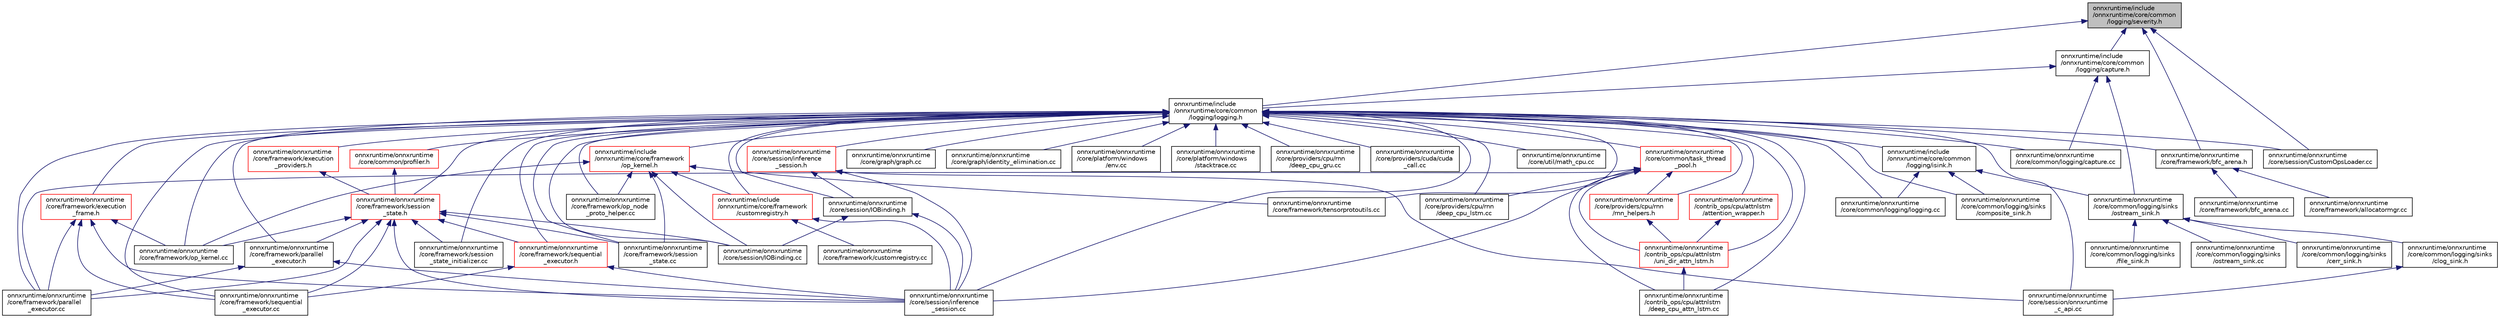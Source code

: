 digraph "onnxruntime/include/onnxruntime/core/common/logging/severity.h"
{
  edge [fontname="Helvetica",fontsize="10",labelfontname="Helvetica",labelfontsize="10"];
  node [fontname="Helvetica",fontsize="10",shape=record];
  Node1 [label="onnxruntime/include\l/onnxruntime/core/common\l/logging/severity.h",height=0.2,width=0.4,color="black", fillcolor="grey75", style="filled", fontcolor="black"];
  Node1 -> Node2 [dir="back",color="midnightblue",fontsize="10",style="solid",fontname="Helvetica"];
  Node2 [label="onnxruntime/include\l/onnxruntime/core/common\l/logging/capture.h",height=0.2,width=0.4,color="black", fillcolor="white", style="filled",URL="$capture_8h.html"];
  Node2 -> Node3 [dir="back",color="midnightblue",fontsize="10",style="solid",fontname="Helvetica"];
  Node3 [label="onnxruntime/include\l/onnxruntime/core/common\l/logging/logging.h",height=0.2,width=0.4,color="black", fillcolor="white", style="filled",URL="$logging_8h.html"];
  Node3 -> Node4 [dir="back",color="midnightblue",fontsize="10",style="solid",fontname="Helvetica"];
  Node4 [label="onnxruntime/include\l/onnxruntime/core/common\l/logging/isink.h",height=0.2,width=0.4,color="black", fillcolor="white", style="filled",URL="$isink_8h.html"];
  Node4 -> Node5 [dir="back",color="midnightblue",fontsize="10",style="solid",fontname="Helvetica"];
  Node5 [label="onnxruntime/onnxruntime\l/core/common/logging/logging.cc",height=0.2,width=0.4,color="black", fillcolor="white", style="filled",URL="$logging_8cc.html"];
  Node4 -> Node6 [dir="back",color="midnightblue",fontsize="10",style="solid",fontname="Helvetica"];
  Node6 [label="onnxruntime/onnxruntime\l/core/common/logging/sinks\l/composite_sink.h",height=0.2,width=0.4,color="black", fillcolor="white", style="filled",URL="$composite__sink_8h.html"];
  Node4 -> Node7 [dir="back",color="midnightblue",fontsize="10",style="solid",fontname="Helvetica"];
  Node7 [label="onnxruntime/onnxruntime\l/core/common/logging/sinks\l/ostream_sink.h",height=0.2,width=0.4,color="black", fillcolor="white", style="filled",URL="$ostream__sink_8h.html"];
  Node7 -> Node8 [dir="back",color="midnightblue",fontsize="10",style="solid",fontname="Helvetica"];
  Node8 [label="onnxruntime/onnxruntime\l/core/common/logging/sinks\l/cerr_sink.h",height=0.2,width=0.4,color="black", fillcolor="white", style="filled",URL="$cerr__sink_8h.html"];
  Node7 -> Node9 [dir="back",color="midnightblue",fontsize="10",style="solid",fontname="Helvetica"];
  Node9 [label="onnxruntime/onnxruntime\l/core/common/logging/sinks\l/clog_sink.h",height=0.2,width=0.4,color="black", fillcolor="white", style="filled",URL="$clog__sink_8h.html"];
  Node9 -> Node10 [dir="back",color="midnightblue",fontsize="10",style="solid",fontname="Helvetica"];
  Node10 [label="onnxruntime/onnxruntime\l/core/session/onnxruntime\l_c_api.cc",height=0.2,width=0.4,color="black", fillcolor="white", style="filled",URL="$onnxruntime__c__api_8cc.html"];
  Node7 -> Node11 [dir="back",color="midnightblue",fontsize="10",style="solid",fontname="Helvetica"];
  Node11 [label="onnxruntime/onnxruntime\l/core/common/logging/sinks\l/file_sink.h",height=0.2,width=0.4,color="black", fillcolor="white", style="filled",URL="$file__sink_8h.html"];
  Node7 -> Node12 [dir="back",color="midnightblue",fontsize="10",style="solid",fontname="Helvetica"];
  Node12 [label="onnxruntime/onnxruntime\l/core/common/logging/sinks\l/ostream_sink.cc",height=0.2,width=0.4,color="black", fillcolor="white", style="filled",URL="$ostream__sink_8cc.html"];
  Node3 -> Node13 [dir="back",color="midnightblue",fontsize="10",style="solid",fontname="Helvetica"];
  Node13 [label="onnxruntime/include\l/onnxruntime/core/framework\l/customregistry.h",height=0.2,width=0.4,color="red", fillcolor="white", style="filled",URL="$customregistry_8h.html"];
  Node13 -> Node14 [dir="back",color="midnightblue",fontsize="10",style="solid",fontname="Helvetica"];
  Node14 [label="onnxruntime/onnxruntime\l/core/framework/customregistry.cc",height=0.2,width=0.4,color="black", fillcolor="white", style="filled",URL="$customregistry_8cc.html"];
  Node13 -> Node18 [dir="back",color="midnightblue",fontsize="10",style="solid",fontname="Helvetica"];
  Node18 [label="onnxruntime/onnxruntime\l/core/session/inference\l_session.cc",height=0.2,width=0.4,color="black", fillcolor="white", style="filled",URL="$inference__session_8cc.html"];
  Node3 -> Node19 [dir="back",color="midnightblue",fontsize="10",style="solid",fontname="Helvetica"];
  Node19 [label="onnxruntime/include\l/onnxruntime/core/framework\l/op_kernel.h",height=0.2,width=0.4,color="red", fillcolor="white", style="filled",URL="$op__kernel_8h.html"];
  Node19 -> Node13 [dir="back",color="midnightblue",fontsize="10",style="solid",fontname="Helvetica"];
  Node19 -> Node48 [dir="back",color="midnightblue",fontsize="10",style="solid",fontname="Helvetica"];
  Node48 [label="onnxruntime/onnxruntime\l/core/framework/op_kernel.cc",height=0.2,width=0.4,color="black", fillcolor="white", style="filled",URL="$op__kernel_8cc.html"];
  Node19 -> Node56 [dir="back",color="midnightblue",fontsize="10",style="solid",fontname="Helvetica"];
  Node56 [label="onnxruntime/onnxruntime\l/core/framework/op_node\l_proto_helper.cc",height=0.2,width=0.4,color="black", fillcolor="white", style="filled",URL="$op__node__proto__helper_8cc.html"];
  Node19 -> Node57 [dir="back",color="midnightblue",fontsize="10",style="solid",fontname="Helvetica"];
  Node57 [label="onnxruntime/onnxruntime\l/core/framework/session\l_state.cc",height=0.2,width=0.4,color="black", fillcolor="white", style="filled",URL="$session__state_8cc.html"];
  Node19 -> Node58 [dir="back",color="midnightblue",fontsize="10",style="solid",fontname="Helvetica"];
  Node58 [label="onnxruntime/onnxruntime\l/core/framework/tensorprotoutils.cc",height=0.2,width=0.4,color="black", fillcolor="white", style="filled",URL="$tensorprotoutils_8cc.html"];
  Node19 -> Node276 [dir="back",color="midnightblue",fontsize="10",style="solid",fontname="Helvetica"];
  Node276 [label="onnxruntime/onnxruntime\l/core/session/IOBinding.cc",height=0.2,width=0.4,color="black", fillcolor="white", style="filled",URL="$IOBinding_8cc.html"];
  Node3 -> Node277 [dir="back",color="midnightblue",fontsize="10",style="solid",fontname="Helvetica"];
  Node277 [label="onnxruntime/onnxruntime\l/contrib_ops/cpu/attnlstm\l/attention_wrapper.h",height=0.2,width=0.4,color="red", fillcolor="white", style="filled",URL="$attention__wrapper_8h.html"];
  Node277 -> Node279 [dir="back",color="midnightblue",fontsize="10",style="solid",fontname="Helvetica"];
  Node279 [label="onnxruntime/onnxruntime\l/contrib_ops/cpu/attnlstm\l/uni_dir_attn_lstm.h",height=0.2,width=0.4,color="red", fillcolor="white", style="filled",URL="$uni__dir__attn__lstm_8h.html"];
  Node279 -> Node32 [dir="back",color="midnightblue",fontsize="10",style="solid",fontname="Helvetica"];
  Node32 [label="onnxruntime/onnxruntime\l/contrib_ops/cpu/attnlstm\l/deep_cpu_attn_lstm.cc",height=0.2,width=0.4,color="black", fillcolor="white", style="filled",URL="$deep__cpu__attn__lstm_8cc.html"];
  Node3 -> Node279 [dir="back",color="midnightblue",fontsize="10",style="solid",fontname="Helvetica"];
  Node3 -> Node32 [dir="back",color="midnightblue",fontsize="10",style="solid",fontname="Helvetica"];
  Node3 -> Node281 [dir="back",color="midnightblue",fontsize="10",style="solid",fontname="Helvetica"];
  Node281 [label="onnxruntime/onnxruntime\l/core/common/logging/capture.cc",height=0.2,width=0.4,color="black", fillcolor="white", style="filled",URL="$capture_8cc.html"];
  Node3 -> Node5 [dir="back",color="midnightblue",fontsize="10",style="solid",fontname="Helvetica"];
  Node3 -> Node6 [dir="back",color="midnightblue",fontsize="10",style="solid",fontname="Helvetica"];
  Node3 -> Node282 [dir="back",color="midnightblue",fontsize="10",style="solid",fontname="Helvetica"];
  Node282 [label="onnxruntime/onnxruntime\l/core/common/profiler.h",height=0.2,width=0.4,color="red", fillcolor="white", style="filled",URL="$profiler_8h.html"];
  Node282 -> Node284 [dir="back",color="midnightblue",fontsize="10",style="solid",fontname="Helvetica"];
  Node284 [label="onnxruntime/onnxruntime\l/core/framework/session\l_state.h",height=0.2,width=0.4,color="red", fillcolor="white", style="filled",URL="$session__state_8h.html"];
  Node284 -> Node48 [dir="back",color="midnightblue",fontsize="10",style="solid",fontname="Helvetica"];
  Node284 -> Node50 [dir="back",color="midnightblue",fontsize="10",style="solid",fontname="Helvetica"];
  Node50 [label="onnxruntime/onnxruntime\l/core/framework/parallel\l_executor.cc",height=0.2,width=0.4,color="black", fillcolor="white", style="filled",URL="$parallel__executor_8cc.html"];
  Node284 -> Node285 [dir="back",color="midnightblue",fontsize="10",style="solid",fontname="Helvetica"];
  Node285 [label="onnxruntime/onnxruntime\l/core/framework/parallel\l_executor.h",height=0.2,width=0.4,color="black", fillcolor="white", style="filled",URL="$parallel__executor_8h.html"];
  Node285 -> Node50 [dir="back",color="midnightblue",fontsize="10",style="solid",fontname="Helvetica"];
  Node285 -> Node18 [dir="back",color="midnightblue",fontsize="10",style="solid",fontname="Helvetica"];
  Node284 -> Node51 [dir="back",color="midnightblue",fontsize="10",style="solid",fontname="Helvetica"];
  Node51 [label="onnxruntime/onnxruntime\l/core/framework/sequential\l_executor.cc",height=0.2,width=0.4,color="black", fillcolor="white", style="filled",URL="$sequential__executor_8cc.html"];
  Node284 -> Node286 [dir="back",color="midnightblue",fontsize="10",style="solid",fontname="Helvetica"];
  Node286 [label="onnxruntime/onnxruntime\l/core/framework/sequential\l_executor.h",height=0.2,width=0.4,color="red", fillcolor="white", style="filled",URL="$sequential__executor_8h.html"];
  Node286 -> Node51 [dir="back",color="midnightblue",fontsize="10",style="solid",fontname="Helvetica"];
  Node286 -> Node18 [dir="back",color="midnightblue",fontsize="10",style="solid",fontname="Helvetica"];
  Node284 -> Node57 [dir="back",color="midnightblue",fontsize="10",style="solid",fontname="Helvetica"];
  Node284 -> Node43 [dir="back",color="midnightblue",fontsize="10",style="solid",fontname="Helvetica"];
  Node43 [label="onnxruntime/onnxruntime\l/core/framework/session\l_state_initializer.cc",height=0.2,width=0.4,color="black", fillcolor="white", style="filled",URL="$session__state__initializer_8cc.html"];
  Node284 -> Node18 [dir="back",color="midnightblue",fontsize="10",style="solid",fontname="Helvetica"];
  Node284 -> Node276 [dir="back",color="midnightblue",fontsize="10",style="solid",fontname="Helvetica"];
  Node3 -> Node287 [dir="back",color="midnightblue",fontsize="10",style="solid",fontname="Helvetica"];
  Node287 [label="onnxruntime/onnxruntime\l/core/common/task_thread\l_pool.h",height=0.2,width=0.4,color="red", fillcolor="white", style="filled",URL="$task__thread__pool_8h.html"];
  Node287 -> Node279 [dir="back",color="midnightblue",fontsize="10",style="solid",fontname="Helvetica"];
  Node287 -> Node32 [dir="back",color="midnightblue",fontsize="10",style="solid",fontname="Helvetica"];
  Node287 -> Node50 [dir="back",color="midnightblue",fontsize="10",style="solid",fontname="Helvetica"];
  Node287 -> Node164 [dir="back",color="midnightblue",fontsize="10",style="solid",fontname="Helvetica"];
  Node164 [label="onnxruntime/onnxruntime\l/core/providers/cpu/rnn\l/deep_cpu_lstm.cc",height=0.2,width=0.4,color="black", fillcolor="white", style="filled",URL="$deep__cpu__lstm_8cc.html"];
  Node287 -> Node288 [dir="back",color="midnightblue",fontsize="10",style="solid",fontname="Helvetica"];
  Node288 [label="onnxruntime/onnxruntime\l/core/providers/cpu/rnn\l/rnn_helpers.h",height=0.2,width=0.4,color="red", fillcolor="white", style="filled",URL="$rnn__helpers_8h.html"];
  Node288 -> Node279 [dir="back",color="midnightblue",fontsize="10",style="solid",fontname="Helvetica"];
  Node287 -> Node18 [dir="back",color="midnightblue",fontsize="10",style="solid",fontname="Helvetica"];
  Node3 -> Node291 [dir="back",color="midnightblue",fontsize="10",style="solid",fontname="Helvetica"];
  Node291 [label="onnxruntime/onnxruntime\l/core/framework/bfc_arena.h",height=0.2,width=0.4,color="black", fillcolor="white", style="filled",URL="$bfc__arena_8h.html"];
  Node291 -> Node292 [dir="back",color="midnightblue",fontsize="10",style="solid",fontname="Helvetica"];
  Node292 [label="onnxruntime/onnxruntime\l/core/framework/allocatormgr.cc",height=0.2,width=0.4,color="black", fillcolor="white", style="filled",URL="$allocatormgr_8cc.html"];
  Node291 -> Node293 [dir="back",color="midnightblue",fontsize="10",style="solid",fontname="Helvetica"];
  Node293 [label="onnxruntime/onnxruntime\l/core/framework/bfc_arena.cc",height=0.2,width=0.4,color="black", fillcolor="white", style="filled",URL="$bfc__arena_8cc.html"];
  Node3 -> Node294 [dir="back",color="midnightblue",fontsize="10",style="solid",fontname="Helvetica"];
  Node294 [label="onnxruntime/onnxruntime\l/core/framework/execution\l_frame.h",height=0.2,width=0.4,color="red", fillcolor="white", style="filled",URL="$execution__frame_8h.html"];
  Node294 -> Node48 [dir="back",color="midnightblue",fontsize="10",style="solid",fontname="Helvetica"];
  Node294 -> Node50 [dir="back",color="midnightblue",fontsize="10",style="solid",fontname="Helvetica"];
  Node294 -> Node51 [dir="back",color="midnightblue",fontsize="10",style="solid",fontname="Helvetica"];
  Node294 -> Node18 [dir="back",color="midnightblue",fontsize="10",style="solid",fontname="Helvetica"];
  Node3 -> Node295 [dir="back",color="midnightblue",fontsize="10",style="solid",fontname="Helvetica"];
  Node295 [label="onnxruntime/onnxruntime\l/core/framework/execution\l_providers.h",height=0.2,width=0.4,color="red", fillcolor="white", style="filled",URL="$execution__providers_8h.html"];
  Node295 -> Node284 [dir="back",color="midnightblue",fontsize="10",style="solid",fontname="Helvetica"];
  Node3 -> Node48 [dir="back",color="midnightblue",fontsize="10",style="solid",fontname="Helvetica"];
  Node3 -> Node56 [dir="back",color="midnightblue",fontsize="10",style="solid",fontname="Helvetica"];
  Node3 -> Node50 [dir="back",color="midnightblue",fontsize="10",style="solid",fontname="Helvetica"];
  Node3 -> Node285 [dir="back",color="midnightblue",fontsize="10",style="solid",fontname="Helvetica"];
  Node3 -> Node51 [dir="back",color="midnightblue",fontsize="10",style="solid",fontname="Helvetica"];
  Node3 -> Node286 [dir="back",color="midnightblue",fontsize="10",style="solid",fontname="Helvetica"];
  Node3 -> Node57 [dir="back",color="midnightblue",fontsize="10",style="solid",fontname="Helvetica"];
  Node3 -> Node284 [dir="back",color="midnightblue",fontsize="10",style="solid",fontname="Helvetica"];
  Node3 -> Node43 [dir="back",color="midnightblue",fontsize="10",style="solid",fontname="Helvetica"];
  Node3 -> Node58 [dir="back",color="midnightblue",fontsize="10",style="solid",fontname="Helvetica"];
  Node3 -> Node296 [dir="back",color="midnightblue",fontsize="10",style="solid",fontname="Helvetica"];
  Node296 [label="onnxruntime/onnxruntime\l/core/graph/graph.cc",height=0.2,width=0.4,color="black", fillcolor="white", style="filled",URL="$graph_8cc.html"];
  Node3 -> Node297 [dir="back",color="midnightblue",fontsize="10",style="solid",fontname="Helvetica"];
  Node297 [label="onnxruntime/onnxruntime\l/core/graph/identity_elimination.cc",height=0.2,width=0.4,color="black", fillcolor="white", style="filled",URL="$identity__elimination_8cc.html"];
  Node3 -> Node298 [dir="back",color="midnightblue",fontsize="10",style="solid",fontname="Helvetica"];
  Node298 [label="onnxruntime/onnxruntime\l/core/platform/windows\l/env.cc",height=0.2,width=0.4,color="black", fillcolor="white", style="filled",URL="$windows_2env_8cc.html"];
  Node3 -> Node299 [dir="back",color="midnightblue",fontsize="10",style="solid",fontname="Helvetica"];
  Node299 [label="onnxruntime/onnxruntime\l/core/platform/windows\l/stacktrace.cc",height=0.2,width=0.4,color="black", fillcolor="white", style="filled",URL="$windows_2stacktrace_8cc.html"];
  Node3 -> Node162 [dir="back",color="midnightblue",fontsize="10",style="solid",fontname="Helvetica"];
  Node162 [label="onnxruntime/onnxruntime\l/core/providers/cpu/rnn\l/deep_cpu_gru.cc",height=0.2,width=0.4,color="black", fillcolor="white", style="filled",URL="$deep__cpu__gru_8cc.html"];
  Node3 -> Node164 [dir="back",color="midnightblue",fontsize="10",style="solid",fontname="Helvetica"];
  Node3 -> Node288 [dir="back",color="midnightblue",fontsize="10",style="solid",fontname="Helvetica"];
  Node3 -> Node300 [dir="back",color="midnightblue",fontsize="10",style="solid",fontname="Helvetica"];
  Node300 [label="onnxruntime/onnxruntime\l/core/providers/cuda/cuda\l_call.cc",height=0.2,width=0.4,color="black", fillcolor="white", style="filled",URL="$cuda__call_8cc.html"];
  Node3 -> Node17 [dir="back",color="midnightblue",fontsize="10",style="solid",fontname="Helvetica"];
  Node17 [label="onnxruntime/onnxruntime\l/core/session/CustomOpsLoader.cc",height=0.2,width=0.4,color="black", fillcolor="white", style="filled",URL="$CustomOpsLoader_8cc.html"];
  Node3 -> Node18 [dir="back",color="midnightblue",fontsize="10",style="solid",fontname="Helvetica"];
  Node3 -> Node301 [dir="back",color="midnightblue",fontsize="10",style="solid",fontname="Helvetica"];
  Node301 [label="onnxruntime/onnxruntime\l/core/session/inference\l_session.h",height=0.2,width=0.4,color="red", fillcolor="white", style="filled",URL="$inference__session_8h.html"];
  Node301 -> Node18 [dir="back",color="midnightblue",fontsize="10",style="solid",fontname="Helvetica"];
  Node301 -> Node304 [dir="back",color="midnightblue",fontsize="10",style="solid",fontname="Helvetica"];
  Node304 [label="onnxruntime/onnxruntime\l/core/session/IOBinding.h",height=0.2,width=0.4,color="black", fillcolor="white", style="filled",URL="$IOBinding_8h.html"];
  Node304 -> Node18 [dir="back",color="midnightblue",fontsize="10",style="solid",fontname="Helvetica"];
  Node304 -> Node276 [dir="back",color="midnightblue",fontsize="10",style="solid",fontname="Helvetica"];
  Node301 -> Node10 [dir="back",color="midnightblue",fontsize="10",style="solid",fontname="Helvetica"];
  Node3 -> Node276 [dir="back",color="midnightblue",fontsize="10",style="solid",fontname="Helvetica"];
  Node3 -> Node304 [dir="back",color="midnightblue",fontsize="10",style="solid",fontname="Helvetica"];
  Node3 -> Node10 [dir="back",color="midnightblue",fontsize="10",style="solid",fontname="Helvetica"];
  Node3 -> Node305 [dir="back",color="midnightblue",fontsize="10",style="solid",fontname="Helvetica"];
  Node305 [label="onnxruntime/onnxruntime\l/core/util/math_cpu.cc",height=0.2,width=0.4,color="black", fillcolor="white", style="filled",URL="$math__cpu_8cc.html"];
  Node2 -> Node281 [dir="back",color="midnightblue",fontsize="10",style="solid",fontname="Helvetica"];
  Node2 -> Node7 [dir="back",color="midnightblue",fontsize="10",style="solid",fontname="Helvetica"];
  Node1 -> Node3 [dir="back",color="midnightblue",fontsize="10",style="solid",fontname="Helvetica"];
  Node1 -> Node291 [dir="back",color="midnightblue",fontsize="10",style="solid",fontname="Helvetica"];
  Node1 -> Node17 [dir="back",color="midnightblue",fontsize="10",style="solid",fontname="Helvetica"];
}
